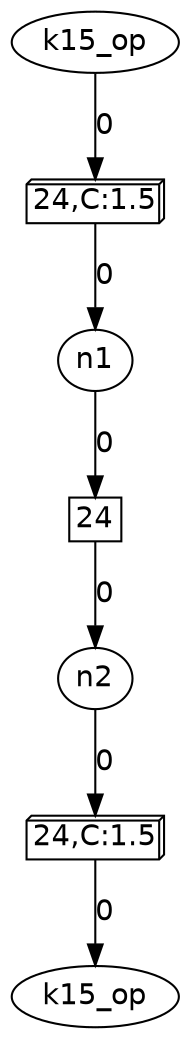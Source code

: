 digraph g {
graph [fontname=helvetica margin=0.02 width=0 height=0];
node [fontname=helvetica margin=0.04 width=0 height=0];
edge [fontname=helvetica margin=0.02 width=0 height=0];
n0 [label="k15_op"];
n1
n2
n3 [label="k15_op"];
e0 [shape=box3d; label="24,C:1.5"];
e1 [shape=box; label="24"];
e2 [shape=box3d; label="24,C:1.5"];
n0 -> e0       [label="0"];
      e0 -> n1 [label="0"];
n1 -> e1       [label="0"];
      e1 -> n2 [label="0"];
n2 -> e2       [label="0"];
      e2 -> n3 [label="0"];

}